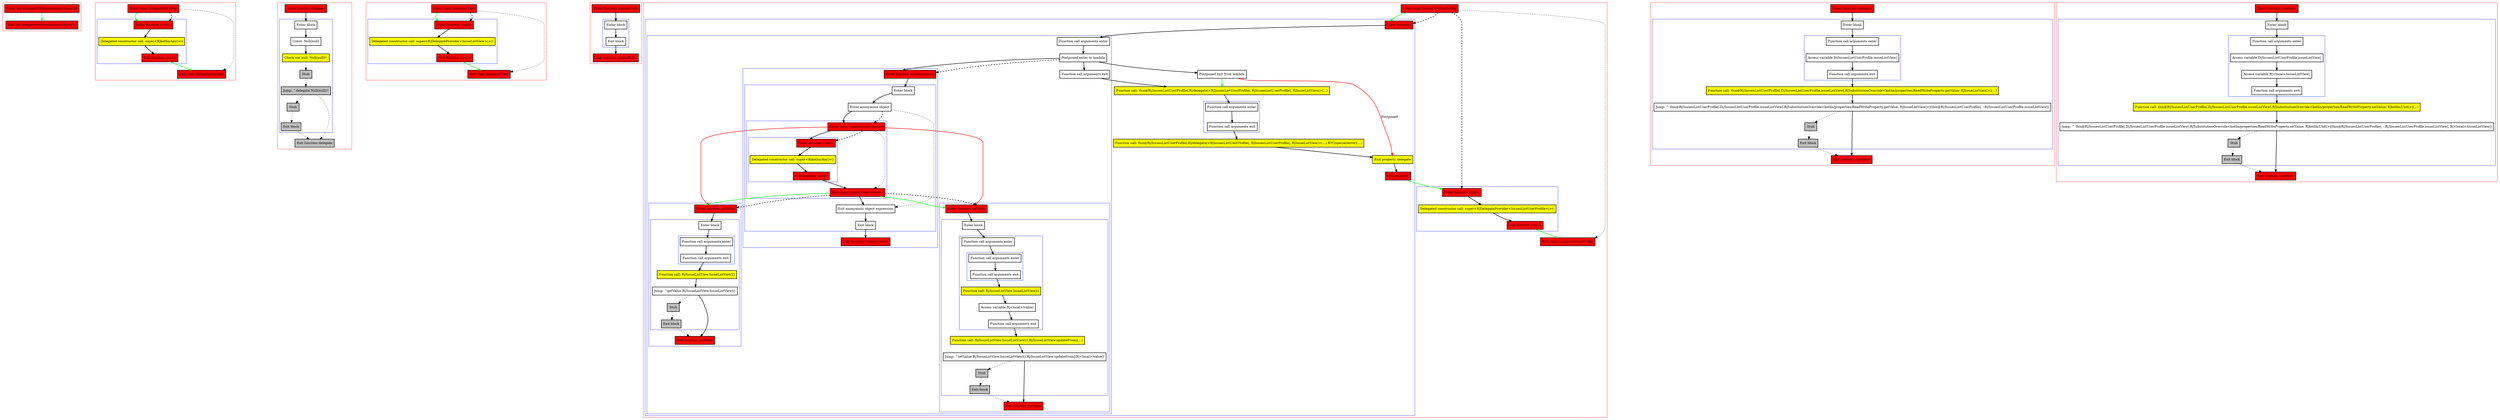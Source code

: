 digraph delegateWithAnonymousObject_kt {
    graph [nodesep=3]
    node [shape=box penwidth=2]
    edge [penwidth=2]

    subgraph cluster_0 {
        color=red
        0 [label="Enter file delegateWithAnonymousObject.kt" style="filled" fillcolor=red];
        1 [label="Exit file delegateWithAnonymousObject.kt" style="filled" fillcolor=red];
    }
    0 -> {1} [color=green];

    subgraph cluster_1 {
        color=red
        2 [label="Enter class DelegateProvider" style="filled" fillcolor=red];
        subgraph cluster_2 {
            color=blue
            3 [label="Enter function <init>" style="filled" fillcolor=red];
            4 [label="Delegated constructor call: super<R|kotlin/Any|>()" style="filled" fillcolor=yellow];
            5 [label="Exit function <init>" style="filled" fillcolor=red];
        }
        6 [label="Exit class DelegateProvider" style="filled" fillcolor=red];
    }
    2 -> {3} [color=green];
    2 -> {6} [style=dotted];
    2 -> {3} [style=dashed];
    3 -> {4};
    4 -> {5};
    5 -> {6} [color=green];

    subgraph cluster_3 {
        color=red
        7 [label="Enter function delegate" style="filled" fillcolor=red];
        subgraph cluster_4 {
            color=blue
            8 [label="Enter block"];
            9 [label="Const: Null(null)"];
            10 [label="Check not null: Null(null)!!" style="filled" fillcolor=yellow];
            11 [label="Stub" style="filled" fillcolor=gray];
            12 [label="Jump: ^delegate Null(null)!!" style="filled" fillcolor=gray];
            13 [label="Stub" style="filled" fillcolor=gray];
            14 [label="Exit block" style="filled" fillcolor=gray];
        }
        15 [label="Exit function delegate" style="filled" fillcolor=gray];
    }
    7 -> {8};
    8 -> {9};
    9 -> {10};
    10 -> {11} [style=dotted];
    11 -> {12} [style=dotted];
    12 -> {13 15} [style=dotted];
    13 -> {14} [style=dotted];
    14 -> {15} [style=dotted];

    subgraph cluster_5 {
        color=red
        16 [label="Enter class IssueListView" style="filled" fillcolor=red];
        subgraph cluster_6 {
            color=blue
            17 [label="Enter function <init>" style="filled" fillcolor=red];
            18 [label="Delegated constructor call: super<R|DelegateProvider<IssueListView>|>()" style="filled" fillcolor=yellow];
            19 [label="Exit function <init>" style="filled" fillcolor=red];
        }
        20 [label="Exit class IssueListView" style="filled" fillcolor=red];
    }
    16 -> {17} [color=green];
    16 -> {20} [style=dotted];
    16 -> {17} [style=dashed];
    17 -> {18};
    18 -> {19};
    19 -> {20} [color=green];

    subgraph cluster_7 {
        color=red
        21 [label="Enter function updateFrom" style="filled" fillcolor=red];
        subgraph cluster_8 {
            color=blue
            22 [label="Enter block"];
            23 [label="Exit block"];
        }
        24 [label="Exit function updateFrom" style="filled" fillcolor=red];
    }
    21 -> {22};
    22 -> {23};
    23 -> {24};

    subgraph cluster_9 {
        color=red
        25 [label="Enter class IssuesListUserProfile" style="filled" fillcolor=red];
        subgraph cluster_10 {
            color=blue
            26 [label="Enter property" style="filled" fillcolor=red];
            subgraph cluster_11 {
                color=blue
                27 [label="Function call arguments enter"];
                28 [label="Postponed enter to lambda"];
                subgraph cluster_12 {
                    color=blue
                    29 [label="Enter function <anonymous>" style="filled" fillcolor=red];
                    subgraph cluster_13 {
                        color=blue
                        30 [label="Enter block"];
                        31 [label="Enter anonymous object"];
                        subgraph cluster_14 {
                            color=blue
                            32 [label="Enter class <anonymous object>" style="filled" fillcolor=red];
                            subgraph cluster_15 {
                                color=blue
                                33 [label="Enter function <init>" style="filled" fillcolor=red];
                                34 [label="Delegated constructor call: super<R|kotlin/Any|>()" style="filled" fillcolor=yellow];
                                35 [label="Exit function <init>" style="filled" fillcolor=red];
                            }
                            36 [label="Exit class <anonymous object>" style="filled" fillcolor=red];
                        }
                        37 [label="Exit anonymous object expression"];
                        38 [label="Exit block"];
                    }
                    39 [label="Exit function <anonymous>" style="filled" fillcolor=red];
                }
                subgraph cluster_16 {
                    color=blue
                    40 [label="Enter function setValue" style="filled" fillcolor=red];
                    subgraph cluster_17 {
                        color=blue
                        41 [label="Enter block"];
                        subgraph cluster_18 {
                            color=blue
                            42 [label="Function call arguments enter"];
                            subgraph cluster_19 {
                                color=blue
                                43 [label="Function call arguments enter"];
                                44 [label="Function call arguments exit"];
                            }
                            45 [label="Function call: R|/IssueListView.IssueListView|()" style="filled" fillcolor=yellow];
                            46 [label="Access variable R|<local>/value|"];
                            47 [label="Function call arguments exit"];
                        }
                        48 [label="Function call: R|/IssueListView.IssueListView|().R|/IssueListView.updateFrom|(...)" style="filled" fillcolor=yellow];
                        49 [label="Jump: ^setValue R|/IssueListView.IssueListView|().R|/IssueListView.updateFrom|(R|<local>/value|)"];
                        50 [label="Stub" style="filled" fillcolor=gray];
                        51 [label="Exit block" style="filled" fillcolor=gray];
                    }
                    52 [label="Exit function setValue" style="filled" fillcolor=red];
                }
                subgraph cluster_20 {
                    color=blue
                    53 [label="Enter function getValue" style="filled" fillcolor=red];
                    subgraph cluster_21 {
                        color=blue
                        54 [label="Enter block"];
                        subgraph cluster_22 {
                            color=blue
                            55 [label="Function call arguments enter"];
                            56 [label="Function call arguments exit"];
                        }
                        57 [label="Function call: R|/IssueListView.IssueListView|()" style="filled" fillcolor=yellow];
                        58 [label="Jump: ^getValue R|/IssueListView.IssueListView|()"];
                        59 [label="Stub" style="filled" fillcolor=gray];
                        60 [label="Exit block" style="filled" fillcolor=gray];
                    }
                    61 [label="Exit function getValue" style="filled" fillcolor=red];
                }
                62 [label="Function call arguments exit"];
            }
            63 [label="Postponed exit from lambda"];
            64 [label="Function call: this@R|/IssuesListUserProfile|.R|/delegate|<R|IssuesListUserProfile|, R|IssuesListUserProfile|, R|IssueListView|>(...)" style="filled" fillcolor=yellow];
            subgraph cluster_23 {
                color=blue
                65 [label="Function call arguments enter"];
                66 [label="Function call arguments exit"];
            }
            67 [label="Function call: this@R|/IssuesListUserProfile|.R|/delegate|<R|IssuesListUserProfile|, R|IssuesListUserProfile|, R|IssueListView|>(...).R?C|special/error|(...)" style="filled" fillcolor=yellow];
            68 [label="Exit property delegate" style="filled" fillcolor=yellow];
            69 [label="Exit property" style="filled" fillcolor=red];
        }
        subgraph cluster_24 {
            color=blue
            70 [label="Enter function <init>" style="filled" fillcolor=red];
            71 [label="Delegated constructor call: super<R|DelegateProvider<IssuesListUserProfile>|>()" style="filled" fillcolor=yellow];
            72 [label="Exit function <init>" style="filled" fillcolor=red];
        }
        73 [label="Exit class IssuesListUserProfile" style="filled" fillcolor=red];
    }
    25 -> {26} [color=green];
    25 -> {73} [style=dotted];
    25 -> {26 70} [style=dashed];
    26 -> {27};
    27 -> {28};
    28 -> {29 62 63};
    28 -> {29} [style=dashed];
    29 -> {30};
    30 -> {31};
    31 -> {32};
    31 -> {37} [style=dotted];
    31 -> {32} [style=dashed];
    32 -> {33};
    32 -> {40 53} [color=red];
    32 -> {36} [style=dotted];
    32 -> {33} [style=dashed];
    33 -> {34};
    34 -> {35};
    35 -> {36};
    36 -> {37};
    36 -> {40 53} [color=green];
    36 -> {40 53} [style=dashed];
    37 -> {38};
    38 -> {39};
    40 -> {41};
    41 -> {42};
    42 -> {43};
    43 -> {44};
    44 -> {45};
    45 -> {46};
    46 -> {47};
    47 -> {48};
    48 -> {49};
    49 -> {52};
    49 -> {50} [style=dotted];
    50 -> {51} [style=dotted];
    51 -> {52} [style=dotted];
    53 -> {54};
    54 -> {55};
    55 -> {56};
    56 -> {57};
    57 -> {58};
    58 -> {61};
    58 -> {59} [style=dotted];
    59 -> {60} [style=dotted];
    60 -> {61} [style=dotted];
    62 -> {64};
    63 -> {64} [color=green];
    63 -> {68} [color=red label="Postponed"];
    64 -> {65};
    65 -> {66};
    66 -> {67};
    67 -> {68};
    68 -> {69};
    69 -> {70} [color=green];
    70 -> {71};
    71 -> {72};
    72 -> {73} [color=green];

    subgraph cluster_25 {
        color=red
        74 [label="Enter function <getter>" style="filled" fillcolor=red];
        subgraph cluster_26 {
            color=blue
            75 [label="Enter block"];
            subgraph cluster_27 {
                color=blue
                76 [label="Function call arguments enter"];
                77 [label="Access variable D|/IssuesListUserProfile.issueListView|"];
                78 [label="Function call arguments exit"];
            }
            79 [label="Function call: this@R|/IssuesListUserProfile|.D|/IssuesListUserProfile.issueListView|.R|SubstitutionOverride<kotlin/properties/ReadWriteProperty.getValue: R|IssueListView|>|(...)" style="filled" fillcolor=yellow];
            80 [label="Jump: ^ this@R|/IssuesListUserProfile|.D|/IssuesListUserProfile.issueListView|.R|SubstitutionOverride<kotlin/properties/ReadWriteProperty.getValue: R|IssueListView|>|(this@R|/IssuesListUserProfile|, ::R|/IssuesListUserProfile.issueListView|)"];
            81 [label="Stub" style="filled" fillcolor=gray];
            82 [label="Exit block" style="filled" fillcolor=gray];
        }
        83 [label="Exit function <getter>" style="filled" fillcolor=red];
    }
    74 -> {75};
    75 -> {76};
    76 -> {77};
    77 -> {78};
    78 -> {79};
    79 -> {80};
    80 -> {83};
    80 -> {81} [style=dotted];
    81 -> {82} [style=dotted];
    82 -> {83} [style=dotted];

    subgraph cluster_28 {
        color=red
        84 [label="Enter function <setter>" style="filled" fillcolor=red];
        subgraph cluster_29 {
            color=blue
            85 [label="Enter block"];
            subgraph cluster_30 {
                color=blue
                86 [label="Function call arguments enter"];
                87 [label="Access variable D|/IssuesListUserProfile.issueListView|"];
                88 [label="Access variable R|<local>/issueListView|"];
                89 [label="Function call arguments exit"];
            }
            90 [label="Function call: this@R|/IssuesListUserProfile|.D|/IssuesListUserProfile.issueListView|.R|SubstitutionOverride<kotlin/properties/ReadWriteProperty.setValue: R|kotlin/Unit|>|(...)" style="filled" fillcolor=yellow];
            91 [label="Jump: ^ this@R|/IssuesListUserProfile|.D|/IssuesListUserProfile.issueListView|.R|SubstitutionOverride<kotlin/properties/ReadWriteProperty.setValue: R|kotlin/Unit|>|(this@R|/IssuesListUserProfile|, ::R|/IssuesListUserProfile.issueListView|, R|<local>/issueListView|)"];
            92 [label="Stub" style="filled" fillcolor=gray];
            93 [label="Exit block" style="filled" fillcolor=gray];
        }
        94 [label="Exit function <setter>" style="filled" fillcolor=red];
    }
    84 -> {85};
    85 -> {86};
    86 -> {87};
    87 -> {88};
    88 -> {89};
    89 -> {90};
    90 -> {91};
    91 -> {94};
    91 -> {92} [style=dotted];
    92 -> {93} [style=dotted];
    93 -> {94} [style=dotted];

}
